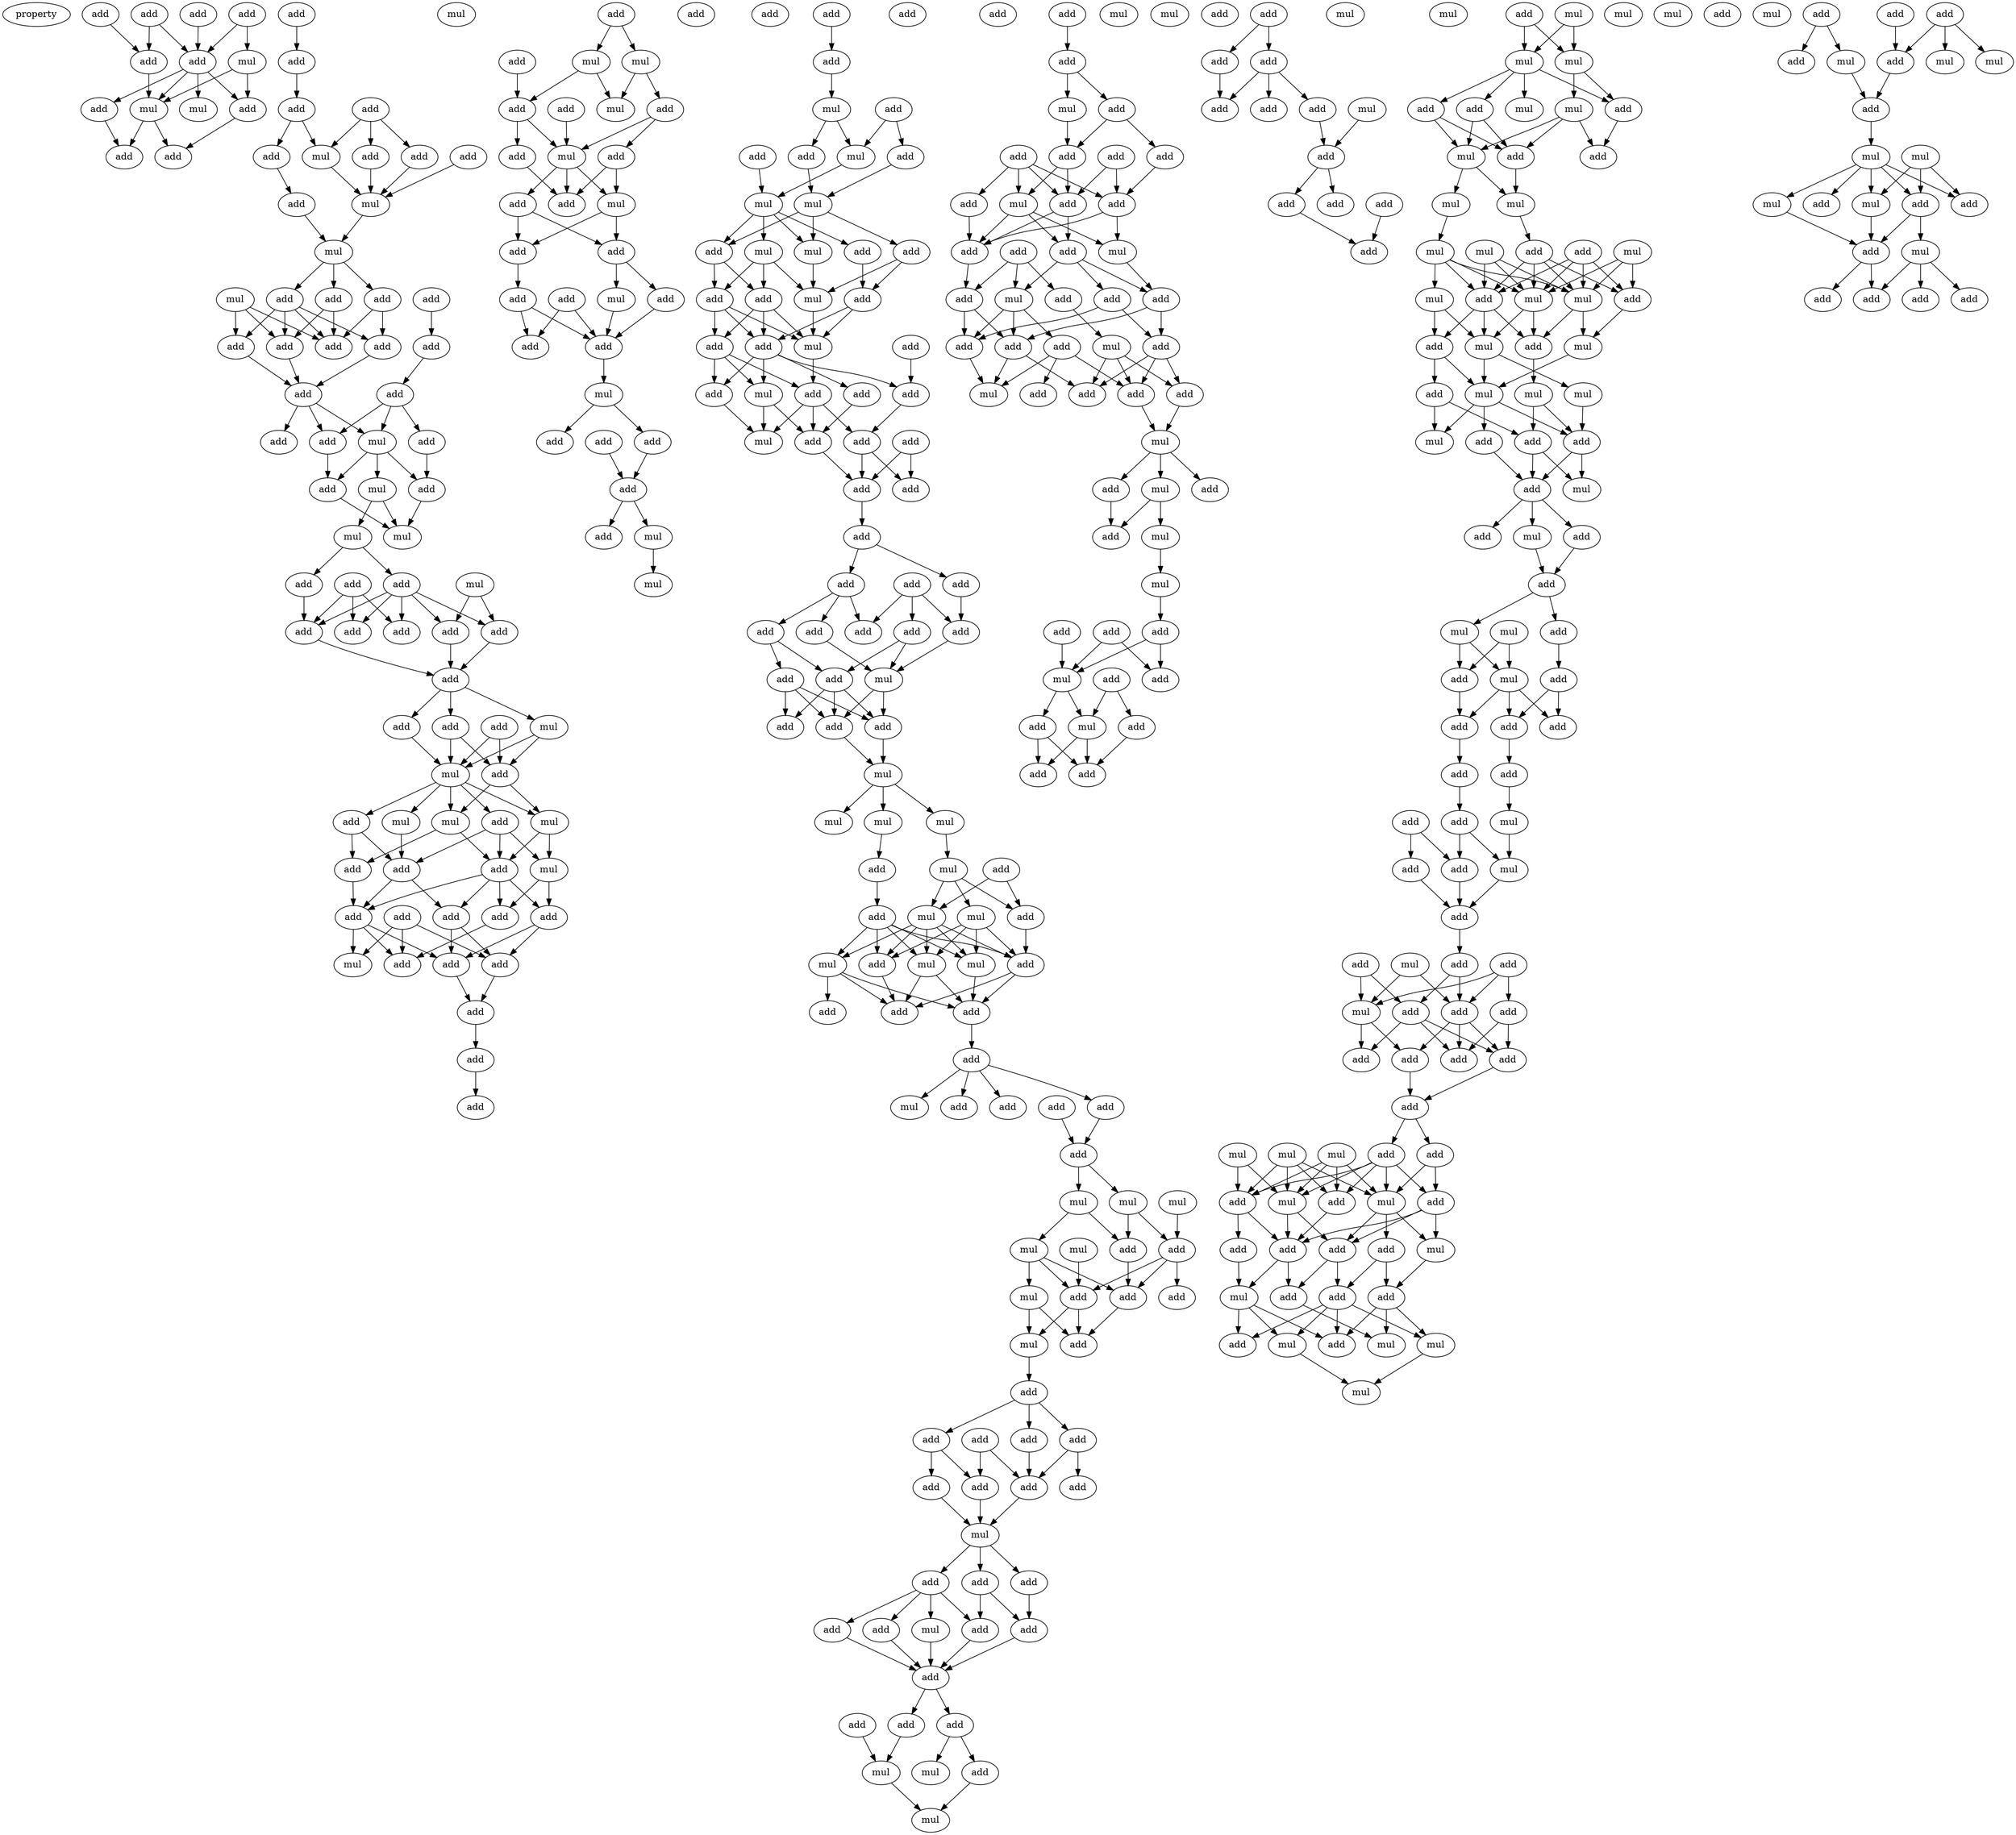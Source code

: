 digraph {
    node [fontcolor=black]
    property [mul=2,lf=1.6]
    0 [ label = add ];
    1 [ label = add ];
    2 [ label = add ];
    3 [ label = add ];
    4 [ label = add ];
    5 [ label = add ];
    6 [ label = mul ];
    7 [ label = mul ];
    8 [ label = mul ];
    9 [ label = add ];
    10 [ label = add ];
    11 [ label = add ];
    12 [ label = add ];
    13 [ label = add ];
    14 [ label = add ];
    15 [ label = mul ];
    16 [ label = add ];
    17 [ label = add ];
    18 [ label = add ];
    19 [ label = add ];
    20 [ label = mul ];
    21 [ label = add ];
    22 [ label = add ];
    23 [ label = add ];
    24 [ label = mul ];
    25 [ label = mul ];
    26 [ label = mul ];
    27 [ label = add ];
    28 [ label = add ];
    29 [ label = add ];
    30 [ label = add ];
    31 [ label = add ];
    32 [ label = add ];
    33 [ label = add ];
    34 [ label = add ];
    35 [ label = add ];
    36 [ label = add ];
    37 [ label = add ];
    38 [ label = add ];
    39 [ label = mul ];
    40 [ label = add ];
    41 [ label = add ];
    42 [ label = mul ];
    43 [ label = add ];
    44 [ label = add ];
    45 [ label = mul ];
    46 [ label = mul ];
    47 [ label = mul ];
    48 [ label = add ];
    49 [ label = add ];
    50 [ label = add ];
    51 [ label = add ];
    52 [ label = add ];
    53 [ label = add ];
    54 [ label = add ];
    55 [ label = add ];
    56 [ label = add ];
    57 [ label = add ];
    58 [ label = add ];
    59 [ label = mul ];
    60 [ label = add ];
    61 [ label = add ];
    62 [ label = mul ];
    63 [ label = mul ];
    64 [ label = mul ];
    65 [ label = add ];
    66 [ label = add ];
    67 [ label = mul ];
    68 [ label = add ];
    69 [ label = add ];
    70 [ label = add ];
    71 [ label = mul ];
    72 [ label = add ];
    73 [ label = add ];
    74 [ label = add ];
    75 [ label = add ];
    76 [ label = add ];
    77 [ label = mul ];
    78 [ label = add ];
    79 [ label = add ];
    80 [ label = add ];
    81 [ label = add ];
    82 [ label = add ];
    83 [ label = add ];
    84 [ label = add ];
    85 [ label = add ];
    86 [ label = mul ];
    87 [ label = mul ];
    88 [ label = mul ];
    89 [ label = add ];
    90 [ label = add ];
    91 [ label = add ];
    92 [ label = add ];
    93 [ label = add ];
    94 [ label = mul ];
    95 [ label = add ];
    96 [ label = add ];
    97 [ label = mul ];
    98 [ label = add ];
    99 [ label = add ];
    100 [ label = mul ];
    101 [ label = add ];
    102 [ label = add ];
    103 [ label = add ];
    104 [ label = add ];
    105 [ label = add ];
    106 [ label = mul ];
    107 [ label = add ];
    108 [ label = add ];
    109 [ label = add ];
    110 [ label = add ];
    111 [ label = add ];
    112 [ label = add ];
    113 [ label = add ];
    114 [ label = mul ];
    115 [ label = mul ];
    116 [ label = add ];
    117 [ label = add ];
    118 [ label = add ];
    119 [ label = mul ];
    120 [ label = add ];
    121 [ label = add ];
    122 [ label = mul ];
    123 [ label = add ];
    124 [ label = add ];
    125 [ label = mul ];
    126 [ label = mul ];
    127 [ label = mul ];
    128 [ label = add ];
    129 [ label = mul ];
    130 [ label = add ];
    131 [ label = add ];
    132 [ label = add ];
    133 [ label = mul ];
    134 [ label = add ];
    135 [ label = add ];
    136 [ label = add ];
    137 [ label = mul ];
    138 [ label = add ];
    139 [ label = add ];
    140 [ label = add ];
    141 [ label = add ];
    142 [ label = add ];
    143 [ label = mul ];
    144 [ label = add ];
    145 [ label = mul ];
    146 [ label = add ];
    147 [ label = add ];
    148 [ label = add ];
    149 [ label = add ];
    150 [ label = add ];
    151 [ label = add ];
    152 [ label = add ];
    153 [ label = add ];
    154 [ label = add ];
    155 [ label = add ];
    156 [ label = add ];
    157 [ label = add ];
    158 [ label = add ];
    159 [ label = add ];
    160 [ label = add ];
    161 [ label = mul ];
    162 [ label = add ];
    163 [ label = add ];
    164 [ label = add ];
    165 [ label = add ];
    166 [ label = mul ];
    167 [ label = mul ];
    168 [ label = mul ];
    169 [ label = mul ];
    170 [ label = mul ];
    171 [ label = add ];
    172 [ label = add ];
    173 [ label = add ];
    174 [ label = mul ];
    175 [ label = mul ];
    176 [ label = add ];
    177 [ label = mul ];
    178 [ label = mul ];
    179 [ label = mul ];
    180 [ label = add ];
    181 [ label = add ];
    182 [ label = add ];
    183 [ label = add ];
    184 [ label = add ];
    185 [ label = add ];
    186 [ label = add ];
    187 [ label = mul ];
    188 [ label = add ];
    189 [ label = add ];
    190 [ label = add ];
    191 [ label = add ];
    192 [ label = mul ];
    193 [ label = mul ];
    194 [ label = mul ];
    195 [ label = mul ];
    196 [ label = add ];
    197 [ label = add ];
    198 [ label = mul ];
    199 [ label = add ];
    200 [ label = add ];
    201 [ label = mul ];
    202 [ label = add ];
    203 [ label = mul ];
    204 [ label = add ];
    205 [ label = add ];
    206 [ label = add ];
    207 [ label = add ];
    208 [ label = add ];
    209 [ label = add ];
    210 [ label = add ];
    211 [ label = add ];
    212 [ label = add ];
    213 [ label = add ];
    214 [ label = add ];
    215 [ label = mul ];
    216 [ label = add ];
    217 [ label = add ];
    218 [ label = add ];
    219 [ label = add ];
    220 [ label = add ];
    221 [ label = mul ];
    222 [ label = add ];
    223 [ label = add ];
    224 [ label = add ];
    225 [ label = add ];
    226 [ label = add ];
    227 [ label = add ];
    228 [ label = add ];
    229 [ label = mul ];
    230 [ label = mul ];
    231 [ label = mul ];
    232 [ label = add ];
    233 [ label = add ];
    234 [ label = mul ];
    235 [ label = mul ];
    236 [ label = add ];
    237 [ label = add ];
    238 [ label = add ];
    239 [ label = add ];
    240 [ label = add ];
    241 [ label = mul ];
    242 [ label = add ];
    243 [ label = mul ];
    244 [ label = add ];
    245 [ label = add ];
    246 [ label = add ];
    247 [ label = mul ];
    248 [ label = add ];
    249 [ label = add ];
    250 [ label = add ];
    251 [ label = mul ];
    252 [ label = add ];
    253 [ label = add ];
    254 [ label = add ];
    255 [ label = add ];
    256 [ label = add ];
    257 [ label = add ];
    258 [ label = add ];
    259 [ label = mul ];
    260 [ label = add ];
    261 [ label = add ];
    262 [ label = mul ];
    263 [ label = add ];
    264 [ label = add ];
    265 [ label = mul ];
    266 [ label = add ];
    267 [ label = add ];
    268 [ label = mul ];
    269 [ label = add ];
    270 [ label = mul ];
    271 [ label = add ];
    272 [ label = mul ];
    273 [ label = add ];
    274 [ label = add ];
    275 [ label = add ];
    276 [ label = mul ];
    277 [ label = add ];
    278 [ label = add ];
    279 [ label = mul ];
    280 [ label = add ];
    281 [ label = add ];
    282 [ label = add ];
    283 [ label = add ];
    284 [ label = add ];
    285 [ label = add ];
    286 [ label = add ];
    287 [ label = mul ];
    288 [ label = add ];
    289 [ label = add ];
    290 [ label = add ];
    291 [ label = add ];
    292 [ label = mul ];
    293 [ label = add ];
    294 [ label = add ];
    295 [ label = mul ];
    296 [ label = add ];
    297 [ label = add ];
    298 [ label = mul ];
    299 [ label = add ];
    300 [ label = mul ];
    301 [ label = mul ];
    302 [ label = mul ];
    303 [ label = add ];
    304 [ label = add ];
    305 [ label = mul ];
    306 [ label = add ];
    307 [ label = mul ];
    308 [ label = add ];
    309 [ label = add ];
    310 [ label = mul ];
    311 [ label = mul ];
    312 [ label = add ];
    313 [ label = mul ];
    314 [ label = mul ];
    315 [ label = mul ];
    316 [ label = add ];
    317 [ label = add ];
    318 [ label = mul ];
    319 [ label = mul ];
    320 [ label = add ];
    321 [ label = mul ];
    322 [ label = mul ];
    323 [ label = add ];
    324 [ label = mul ];
    325 [ label = add ];
    326 [ label = mul ];
    327 [ label = mul ];
    328 [ label = add ];
    329 [ label = mul ];
    330 [ label = add ];
    331 [ label = mul ];
    332 [ label = add ];
    333 [ label = add ];
    334 [ label = mul ];
    335 [ label = mul ];
    336 [ label = add ];
    337 [ label = add ];
    338 [ label = add ];
    339 [ label = mul ];
    340 [ label = mul ];
    341 [ label = add ];
    342 [ label = mul ];
    343 [ label = mul ];
    344 [ label = add ];
    345 [ label = mul ];
    346 [ label = add ];
    347 [ label = add ];
    348 [ label = add ];
    349 [ label = add ];
    350 [ label = add ];
    351 [ label = add ];
    352 [ label = mul ];
    353 [ label = add ];
    354 [ label = add ];
    355 [ label = add ];
    356 [ label = mul ];
    357 [ label = add ];
    358 [ label = add ];
    359 [ label = add ];
    360 [ label = mul ];
    361 [ label = add ];
    362 [ label = mul ];
    363 [ label = add ];
    364 [ label = add ];
    365 [ label = add ];
    366 [ label = add ];
    367 [ label = mul ];
    368 [ label = add ];
    369 [ label = add ];
    370 [ label = add ];
    371 [ label = add ];
    372 [ label = add ];
    373 [ label = add ];
    374 [ label = add ];
    375 [ label = mul ];
    376 [ label = add ];
    377 [ label = mul ];
    378 [ label = add ];
    379 [ label = mul ];
    380 [ label = add ];
    381 [ label = mul ];
    382 [ label = mul ];
    383 [ label = add ];
    384 [ label = add ];
    385 [ label = mul ];
    386 [ label = add ];
    387 [ label = add ];
    388 [ label = add ];
    389 [ label = add ];
    390 [ label = add ];
    391 [ label = add ];
    392 [ label = add ];
    393 [ label = mul ];
    394 [ label = mul ];
    395 [ label = mul ];
    396 [ label = mul ];
    397 [ label = add ];
    398 [ label = add ];
    399 [ label = mul ];
    400 [ label = add ];
    401 [ label = add ];
    402 [ label = add ];
    403 [ label = mul ];
    404 [ label = add ];
    405 [ label = mul ];
    406 [ label = mul ];
    407 [ label = add ];
    408 [ label = add ];
    409 [ label = mul ];
    410 [ label = mul ];
    411 [ label = mul ];
    412 [ label = add ];
    413 [ label = add ];
    414 [ label = mul ];
    415 [ label = add ];
    416 [ label = add ];
    417 [ label = mul ];
    418 [ label = add ];
    419 [ label = add ];
    420 [ label = add ];
    421 [ label = add ];
    0 -> 4 [ name = 0 ];
    1 -> 5 [ name = 1 ];
    2 -> 5 [ name = 2 ];
    2 -> 6 [ name = 3 ];
    3 -> 4 [ name = 4 ];
    3 -> 5 [ name = 5 ];
    4 -> 7 [ name = 6 ];
    5 -> 7 [ name = 7 ];
    5 -> 8 [ name = 8 ];
    5 -> 9 [ name = 9 ];
    5 -> 10 [ name = 10 ];
    6 -> 7 [ name = 11 ];
    6 -> 10 [ name = 12 ];
    7 -> 11 [ name = 13 ];
    7 -> 12 [ name = 14 ];
    9 -> 11 [ name = 15 ];
    10 -> 12 [ name = 16 ];
    13 -> 14 [ name = 17 ];
    14 -> 17 [ name = 18 ];
    16 -> 18 [ name = 19 ];
    16 -> 20 [ name = 20 ];
    16 -> 22 [ name = 21 ];
    17 -> 19 [ name = 22 ];
    17 -> 20 [ name = 23 ];
    18 -> 24 [ name = 24 ];
    19 -> 23 [ name = 25 ];
    20 -> 24 [ name = 26 ];
    21 -> 24 [ name = 27 ];
    22 -> 24 [ name = 28 ];
    23 -> 25 [ name = 29 ];
    24 -> 25 [ name = 30 ];
    25 -> 27 [ name = 31 ];
    25 -> 29 [ name = 32 ];
    25 -> 30 [ name = 33 ];
    26 -> 32 [ name = 34 ];
    26 -> 33 [ name = 35 ];
    26 -> 34 [ name = 36 ];
    27 -> 31 [ name = 37 ];
    27 -> 32 [ name = 38 ];
    27 -> 33 [ name = 39 ];
    27 -> 34 [ name = 40 ];
    28 -> 35 [ name = 41 ];
    29 -> 32 [ name = 42 ];
    29 -> 33 [ name = 43 ];
    30 -> 31 [ name = 44 ];
    30 -> 33 [ name = 45 ];
    31 -> 36 [ name = 46 ];
    32 -> 36 [ name = 47 ];
    34 -> 36 [ name = 48 ];
    35 -> 37 [ name = 49 ];
    36 -> 39 [ name = 50 ];
    36 -> 40 [ name = 51 ];
    36 -> 41 [ name = 52 ];
    37 -> 38 [ name = 53 ];
    37 -> 39 [ name = 54 ];
    37 -> 41 [ name = 55 ];
    38 -> 44 [ name = 56 ];
    39 -> 42 [ name = 57 ];
    39 -> 43 [ name = 58 ];
    39 -> 44 [ name = 59 ];
    41 -> 43 [ name = 60 ];
    42 -> 45 [ name = 61 ];
    42 -> 46 [ name = 62 ];
    43 -> 46 [ name = 63 ];
    44 -> 46 [ name = 64 ];
    45 -> 48 [ name = 65 ];
    45 -> 49 [ name = 66 ];
    47 -> 51 [ name = 67 ];
    47 -> 55 [ name = 68 ];
    48 -> 54 [ name = 69 ];
    49 -> 51 [ name = 70 ];
    49 -> 52 [ name = 71 ];
    49 -> 53 [ name = 72 ];
    49 -> 54 [ name = 73 ];
    49 -> 55 [ name = 74 ];
    50 -> 52 [ name = 75 ];
    50 -> 53 [ name = 76 ];
    50 -> 54 [ name = 77 ];
    51 -> 56 [ name = 78 ];
    54 -> 56 [ name = 79 ];
    55 -> 56 [ name = 80 ];
    56 -> 58 [ name = 81 ];
    56 -> 59 [ name = 82 ];
    56 -> 60 [ name = 83 ];
    57 -> 61 [ name = 84 ];
    57 -> 62 [ name = 85 ];
    58 -> 62 [ name = 86 ];
    59 -> 61 [ name = 87 ];
    59 -> 62 [ name = 88 ];
    60 -> 61 [ name = 89 ];
    60 -> 62 [ name = 90 ];
    61 -> 63 [ name = 91 ];
    61 -> 67 [ name = 92 ];
    62 -> 63 [ name = 93 ];
    62 -> 64 [ name = 94 ];
    62 -> 65 [ name = 95 ];
    62 -> 66 [ name = 96 ];
    62 -> 67 [ name = 97 ];
    63 -> 69 [ name = 98 ];
    63 -> 70 [ name = 99 ];
    64 -> 68 [ name = 100 ];
    65 -> 68 [ name = 101 ];
    65 -> 69 [ name = 102 ];
    66 -> 68 [ name = 103 ];
    66 -> 70 [ name = 104 ];
    66 -> 71 [ name = 105 ];
    67 -> 70 [ name = 106 ];
    67 -> 71 [ name = 107 ];
    68 -> 72 [ name = 108 ];
    68 -> 76 [ name = 109 ];
    69 -> 76 [ name = 110 ];
    70 -> 72 [ name = 111 ];
    70 -> 73 [ name = 112 ];
    70 -> 75 [ name = 113 ];
    70 -> 76 [ name = 114 ];
    71 -> 73 [ name = 115 ];
    71 -> 75 [ name = 116 ];
    72 -> 78 [ name = 117 ];
    72 -> 80 [ name = 118 ];
    73 -> 79 [ name = 119 ];
    74 -> 77 [ name = 120 ];
    74 -> 78 [ name = 121 ];
    74 -> 79 [ name = 122 ];
    75 -> 78 [ name = 123 ];
    75 -> 80 [ name = 124 ];
    76 -> 77 [ name = 125 ];
    76 -> 79 [ name = 126 ];
    76 -> 80 [ name = 127 ];
    78 -> 81 [ name = 128 ];
    80 -> 81 [ name = 129 ];
    81 -> 82 [ name = 130 ];
    82 -> 83 [ name = 131 ];
    84 -> 86 [ name = 132 ];
    84 -> 87 [ name = 133 ];
    85 -> 89 [ name = 134 ];
    86 -> 88 [ name = 135 ];
    86 -> 90 [ name = 136 ];
    87 -> 88 [ name = 137 ];
    87 -> 89 [ name = 138 ];
    89 -> 93 [ name = 139 ];
    89 -> 94 [ name = 140 ];
    90 -> 92 [ name = 141 ];
    90 -> 94 [ name = 142 ];
    91 -> 94 [ name = 143 ];
    92 -> 95 [ name = 144 ];
    92 -> 97 [ name = 145 ];
    93 -> 95 [ name = 146 ];
    94 -> 95 [ name = 147 ];
    94 -> 96 [ name = 148 ];
    94 -> 97 [ name = 149 ];
    96 -> 98 [ name = 150 ];
    96 -> 99 [ name = 151 ];
    97 -> 98 [ name = 152 ];
    97 -> 99 [ name = 153 ];
    98 -> 101 [ name = 154 ];
    99 -> 100 [ name = 155 ];
    99 -> 103 [ name = 156 ];
    100 -> 105 [ name = 157 ];
    101 -> 104 [ name = 158 ];
    101 -> 105 [ name = 159 ];
    102 -> 104 [ name = 160 ];
    102 -> 105 [ name = 161 ];
    103 -> 105 [ name = 162 ];
    105 -> 106 [ name = 163 ];
    106 -> 109 [ name = 164 ];
    106 -> 110 [ name = 165 ];
    107 -> 111 [ name = 166 ];
    110 -> 111 [ name = 167 ];
    111 -> 113 [ name = 168 ];
    111 -> 114 [ name = 169 ];
    114 -> 115 [ name = 170 ];
    116 -> 118 [ name = 171 ];
    118 -> 119 [ name = 172 ];
    119 -> 122 [ name = 173 ];
    119 -> 124 [ name = 174 ];
    120 -> 121 [ name = 175 ];
    120 -> 122 [ name = 176 ];
    121 -> 126 [ name = 177 ];
    122 -> 125 [ name = 178 ];
    123 -> 125 [ name = 179 ];
    124 -> 126 [ name = 180 ];
    125 -> 127 [ name = 181 ];
    125 -> 129 [ name = 182 ];
    125 -> 130 [ name = 183 ];
    125 -> 131 [ name = 184 ];
    126 -> 127 [ name = 185 ];
    126 -> 128 [ name = 186 ];
    126 -> 130 [ name = 187 ];
    127 -> 133 [ name = 188 ];
    128 -> 133 [ name = 189 ];
    128 -> 134 [ name = 190 ];
    129 -> 132 [ name = 191 ];
    129 -> 133 [ name = 192 ];
    129 -> 135 [ name = 193 ];
    130 -> 132 [ name = 194 ];
    130 -> 135 [ name = 195 ];
    131 -> 134 [ name = 196 ];
    132 -> 136 [ name = 197 ];
    132 -> 137 [ name = 198 ];
    132 -> 139 [ name = 199 ];
    133 -> 137 [ name = 200 ];
    134 -> 136 [ name = 201 ];
    134 -> 137 [ name = 202 ];
    135 -> 136 [ name = 203 ];
    135 -> 137 [ name = 204 ];
    135 -> 139 [ name = 205 ];
    136 -> 140 [ name = 206 ];
    136 -> 141 [ name = 207 ];
    136 -> 143 [ name = 208 ];
    136 -> 144 [ name = 209 ];
    137 -> 142 [ name = 210 ];
    138 -> 140 [ name = 211 ];
    139 -> 141 [ name = 212 ];
    139 -> 142 [ name = 213 ];
    139 -> 143 [ name = 214 ];
    140 -> 148 [ name = 215 ];
    141 -> 145 [ name = 216 ];
    142 -> 145 [ name = 217 ];
    142 -> 147 [ name = 218 ];
    142 -> 148 [ name = 219 ];
    143 -> 145 [ name = 220 ];
    143 -> 147 [ name = 221 ];
    144 -> 147 [ name = 222 ];
    146 -> 149 [ name = 223 ];
    146 -> 150 [ name = 224 ];
    147 -> 150 [ name = 225 ];
    148 -> 149 [ name = 226 ];
    148 -> 150 [ name = 227 ];
    150 -> 151 [ name = 228 ];
    151 -> 152 [ name = 229 ];
    151 -> 153 [ name = 230 ];
    152 -> 157 [ name = 231 ];
    153 -> 156 [ name = 232 ];
    153 -> 158 [ name = 233 ];
    153 -> 159 [ name = 234 ];
    154 -> 155 [ name = 235 ];
    154 -> 157 [ name = 236 ];
    154 -> 159 [ name = 237 ];
    155 -> 161 [ name = 238 ];
    155 -> 162 [ name = 239 ];
    156 -> 161 [ name = 240 ];
    157 -> 161 [ name = 241 ];
    158 -> 160 [ name = 242 ];
    158 -> 162 [ name = 243 ];
    160 -> 163 [ name = 244 ];
    160 -> 164 [ name = 245 ];
    160 -> 165 [ name = 246 ];
    161 -> 164 [ name = 247 ];
    161 -> 165 [ name = 248 ];
    162 -> 163 [ name = 249 ];
    162 -> 164 [ name = 250 ];
    162 -> 165 [ name = 251 ];
    164 -> 166 [ name = 252 ];
    165 -> 166 [ name = 253 ];
    166 -> 167 [ name = 254 ];
    166 -> 168 [ name = 255 ];
    166 -> 169 [ name = 256 ];
    168 -> 172 [ name = 257 ];
    169 -> 170 [ name = 258 ];
    170 -> 174 [ name = 259 ];
    170 -> 175 [ name = 260 ];
    170 -> 176 [ name = 261 ];
    171 -> 174 [ name = 262 ];
    171 -> 176 [ name = 263 ];
    172 -> 173 [ name = 264 ];
    173 -> 177 [ name = 265 ];
    173 -> 178 [ name = 266 ];
    173 -> 179 [ name = 267 ];
    173 -> 180 [ name = 268 ];
    173 -> 181 [ name = 269 ];
    174 -> 177 [ name = 270 ];
    174 -> 178 [ name = 271 ];
    174 -> 179 [ name = 272 ];
    174 -> 180 [ name = 273 ];
    174 -> 181 [ name = 274 ];
    175 -> 177 [ name = 275 ];
    175 -> 178 [ name = 276 ];
    175 -> 180 [ name = 277 ];
    175 -> 181 [ name = 278 ];
    176 -> 181 [ name = 279 ];
    177 -> 183 [ name = 280 ];
    177 -> 184 [ name = 281 ];
    178 -> 183 [ name = 282 ];
    179 -> 182 [ name = 283 ];
    179 -> 183 [ name = 284 ];
    179 -> 184 [ name = 285 ];
    180 -> 184 [ name = 286 ];
    181 -> 183 [ name = 287 ];
    181 -> 184 [ name = 288 ];
    183 -> 185 [ name = 289 ];
    185 -> 186 [ name = 290 ];
    185 -> 187 [ name = 291 ];
    185 -> 189 [ name = 292 ];
    185 -> 190 [ name = 293 ];
    186 -> 191 [ name = 294 ];
    188 -> 191 [ name = 295 ];
    191 -> 192 [ name = 296 ];
    191 -> 194 [ name = 297 ];
    192 -> 196 [ name = 298 ];
    192 -> 197 [ name = 299 ];
    193 -> 196 [ name = 300 ];
    194 -> 197 [ name = 301 ];
    194 -> 198 [ name = 302 ];
    195 -> 200 [ name = 303 ];
    196 -> 199 [ name = 304 ];
    196 -> 200 [ name = 305 ];
    196 -> 202 [ name = 306 ];
    197 -> 202 [ name = 307 ];
    198 -> 200 [ name = 308 ];
    198 -> 201 [ name = 309 ];
    198 -> 202 [ name = 310 ];
    200 -> 203 [ name = 311 ];
    200 -> 204 [ name = 312 ];
    201 -> 203 [ name = 313 ];
    201 -> 204 [ name = 314 ];
    202 -> 204 [ name = 315 ];
    203 -> 206 [ name = 316 ];
    206 -> 208 [ name = 317 ];
    206 -> 209 [ name = 318 ];
    206 -> 210 [ name = 319 ];
    207 -> 211 [ name = 320 ];
    207 -> 214 [ name = 321 ];
    208 -> 213 [ name = 322 ];
    208 -> 214 [ name = 323 ];
    209 -> 214 [ name = 324 ];
    210 -> 211 [ name = 325 ];
    210 -> 212 [ name = 326 ];
    211 -> 215 [ name = 327 ];
    212 -> 215 [ name = 328 ];
    214 -> 215 [ name = 329 ];
    215 -> 216 [ name = 330 ];
    215 -> 217 [ name = 331 ];
    215 -> 218 [ name = 332 ];
    216 -> 220 [ name = 333 ];
    216 -> 221 [ name = 334 ];
    216 -> 222 [ name = 335 ];
    216 -> 223 [ name = 336 ];
    217 -> 219 [ name = 337 ];
    217 -> 222 [ name = 338 ];
    218 -> 219 [ name = 339 ];
    219 -> 224 [ name = 340 ];
    220 -> 224 [ name = 341 ];
    221 -> 224 [ name = 342 ];
    222 -> 224 [ name = 343 ];
    223 -> 224 [ name = 344 ];
    224 -> 226 [ name = 345 ];
    224 -> 227 [ name = 346 ];
    225 -> 229 [ name = 347 ];
    226 -> 229 [ name = 348 ];
    227 -> 228 [ name = 349 ];
    227 -> 230 [ name = 350 ];
    228 -> 231 [ name = 351 ];
    229 -> 231 [ name = 352 ];
    232 -> 233 [ name = 353 ];
    233 -> 235 [ name = 354 ];
    233 -> 236 [ name = 355 ];
    235 -> 238 [ name = 356 ];
    236 -> 238 [ name = 357 ];
    236 -> 240 [ name = 358 ];
    237 -> 242 [ name = 359 ];
    237 -> 244 [ name = 360 ];
    238 -> 243 [ name = 361 ];
    238 -> 244 [ name = 362 ];
    239 -> 242 [ name = 363 ];
    239 -> 243 [ name = 364 ];
    239 -> 244 [ name = 365 ];
    239 -> 245 [ name = 366 ];
    240 -> 242 [ name = 367 ];
    242 -> 247 [ name = 368 ];
    242 -> 249 [ name = 369 ];
    243 -> 246 [ name = 370 ];
    243 -> 247 [ name = 371 ];
    243 -> 249 [ name = 372 ];
    244 -> 246 [ name = 373 ];
    244 -> 249 [ name = 374 ];
    245 -> 249 [ name = 375 ];
    246 -> 251 [ name = 376 ];
    246 -> 252 [ name = 377 ];
    246 -> 253 [ name = 378 ];
    247 -> 252 [ name = 379 ];
    248 -> 250 [ name = 380 ];
    248 -> 251 [ name = 381 ];
    248 -> 254 [ name = 382 ];
    249 -> 250 [ name = 383 ];
    250 -> 255 [ name = 384 ];
    250 -> 257 [ name = 385 ];
    251 -> 255 [ name = 386 ];
    251 -> 256 [ name = 387 ];
    251 -> 257 [ name = 388 ];
    252 -> 255 [ name = 389 ];
    252 -> 258 [ name = 390 ];
    253 -> 257 [ name = 391 ];
    253 -> 258 [ name = 392 ];
    254 -> 259 [ name = 393 ];
    255 -> 262 [ name = 394 ];
    255 -> 263 [ name = 395 ];
    256 -> 261 [ name = 396 ];
    256 -> 262 [ name = 397 ];
    256 -> 264 [ name = 398 ];
    257 -> 262 [ name = 399 ];
    258 -> 260 [ name = 400 ];
    258 -> 261 [ name = 401 ];
    258 -> 263 [ name = 402 ];
    259 -> 260 [ name = 403 ];
    259 -> 261 [ name = 404 ];
    259 -> 263 [ name = 405 ];
    260 -> 265 [ name = 406 ];
    261 -> 265 [ name = 407 ];
    265 -> 266 [ name = 408 ];
    265 -> 268 [ name = 409 ];
    265 -> 269 [ name = 410 ];
    266 -> 271 [ name = 411 ];
    268 -> 270 [ name = 412 ];
    268 -> 271 [ name = 413 ];
    270 -> 272 [ name = 414 ];
    272 -> 275 [ name = 415 ];
    273 -> 276 [ name = 416 ];
    273 -> 278 [ name = 417 ];
    274 -> 276 [ name = 418 ];
    275 -> 276 [ name = 419 ];
    275 -> 278 [ name = 420 ];
    276 -> 279 [ name = 421 ];
    276 -> 280 [ name = 422 ];
    277 -> 279 [ name = 423 ];
    277 -> 281 [ name = 424 ];
    279 -> 282 [ name = 425 ];
    279 -> 283 [ name = 426 ];
    280 -> 282 [ name = 427 ];
    280 -> 283 [ name = 428 ];
    281 -> 283 [ name = 429 ];
    284 -> 285 [ name = 430 ];
    284 -> 286 [ name = 431 ];
    285 -> 289 [ name = 432 ];
    286 -> 288 [ name = 433 ];
    286 -> 289 [ name = 434 ];
    286 -> 290 [ name = 435 ];
    287 -> 291 [ name = 436 ];
    290 -> 291 [ name = 437 ];
    291 -> 293 [ name = 438 ];
    291 -> 296 [ name = 439 ];
    293 -> 297 [ name = 440 ];
    294 -> 297 [ name = 441 ];
    298 -> 300 [ name = 442 ];
    298 -> 301 [ name = 443 ];
    299 -> 300 [ name = 444 ];
    299 -> 301 [ name = 445 ];
    300 -> 303 [ name = 446 ];
    300 -> 304 [ name = 447 ];
    300 -> 305 [ name = 448 ];
    300 -> 306 [ name = 449 ];
    301 -> 302 [ name = 450 ];
    301 -> 306 [ name = 451 ];
    302 -> 307 [ name = 452 ];
    302 -> 308 [ name = 453 ];
    302 -> 309 [ name = 454 ];
    303 -> 307 [ name = 455 ];
    303 -> 309 [ name = 456 ];
    304 -> 307 [ name = 457 ];
    304 -> 309 [ name = 458 ];
    306 -> 308 [ name = 459 ];
    307 -> 310 [ name = 460 ];
    307 -> 311 [ name = 461 ];
    309 -> 310 [ name = 462 ];
    310 -> 312 [ name = 463 ];
    311 -> 315 [ name = 464 ];
    312 -> 317 [ name = 465 ];
    312 -> 318 [ name = 466 ];
    312 -> 319 [ name = 467 ];
    312 -> 320 [ name = 468 ];
    313 -> 318 [ name = 469 ];
    313 -> 319 [ name = 470 ];
    313 -> 320 [ name = 471 ];
    314 -> 317 [ name = 472 ];
    314 -> 318 [ name = 473 ];
    314 -> 319 [ name = 474 ];
    315 -> 317 [ name = 475 ];
    315 -> 318 [ name = 476 ];
    315 -> 319 [ name = 477 ];
    315 -> 321 [ name = 478 ];
    316 -> 317 [ name = 479 ];
    316 -> 318 [ name = 480 ];
    316 -> 319 [ name = 481 ];
    316 -> 320 [ name = 482 ];
    317 -> 323 [ name = 483 ];
    317 -> 324 [ name = 484 ];
    317 -> 325 [ name = 485 ];
    318 -> 322 [ name = 486 ];
    318 -> 323 [ name = 487 ];
    319 -> 323 [ name = 488 ];
    319 -> 324 [ name = 489 ];
    320 -> 322 [ name = 490 ];
    321 -> 324 [ name = 491 ];
    321 -> 325 [ name = 492 ];
    322 -> 326 [ name = 493 ];
    323 -> 327 [ name = 494 ];
    324 -> 326 [ name = 495 ];
    324 -> 329 [ name = 496 ];
    325 -> 326 [ name = 497 ];
    325 -> 328 [ name = 498 ];
    326 -> 330 [ name = 499 ];
    326 -> 331 [ name = 500 ];
    326 -> 332 [ name = 501 ];
    327 -> 330 [ name = 502 ];
    327 -> 333 [ name = 503 ];
    328 -> 331 [ name = 504 ];
    328 -> 333 [ name = 505 ];
    329 -> 330 [ name = 506 ];
    330 -> 335 [ name = 507 ];
    330 -> 336 [ name = 508 ];
    332 -> 336 [ name = 509 ];
    333 -> 335 [ name = 510 ];
    333 -> 336 [ name = 511 ];
    336 -> 337 [ name = 512 ];
    336 -> 338 [ name = 513 ];
    336 -> 340 [ name = 514 ];
    338 -> 341 [ name = 515 ];
    340 -> 341 [ name = 516 ];
    341 -> 342 [ name = 517 ];
    341 -> 344 [ name = 518 ];
    342 -> 345 [ name = 519 ];
    342 -> 346 [ name = 520 ];
    343 -> 345 [ name = 521 ];
    343 -> 346 [ name = 522 ];
    344 -> 347 [ name = 523 ];
    345 -> 348 [ name = 524 ];
    345 -> 349 [ name = 525 ];
    345 -> 350 [ name = 526 ];
    346 -> 348 [ name = 527 ];
    347 -> 349 [ name = 528 ];
    347 -> 350 [ name = 529 ];
    348 -> 354 [ name = 530 ];
    349 -> 353 [ name = 531 ];
    353 -> 356 [ name = 532 ];
    354 -> 355 [ name = 533 ];
    355 -> 358 [ name = 534 ];
    355 -> 360 [ name = 535 ];
    356 -> 360 [ name = 536 ];
    357 -> 358 [ name = 537 ];
    357 -> 359 [ name = 538 ];
    358 -> 361 [ name = 539 ];
    359 -> 361 [ name = 540 ];
    360 -> 361 [ name = 541 ];
    361 -> 363 [ name = 542 ];
    362 -> 367 [ name = 543 ];
    362 -> 368 [ name = 544 ];
    363 -> 366 [ name = 545 ];
    363 -> 368 [ name = 546 ];
    364 -> 367 [ name = 547 ];
    364 -> 368 [ name = 548 ];
    364 -> 369 [ name = 549 ];
    365 -> 366 [ name = 550 ];
    365 -> 367 [ name = 551 ];
    366 -> 371 [ name = 552 ];
    366 -> 372 [ name = 553 ];
    366 -> 373 [ name = 554 ];
    367 -> 370 [ name = 555 ];
    367 -> 371 [ name = 556 ];
    368 -> 370 [ name = 557 ];
    368 -> 372 [ name = 558 ];
    368 -> 373 [ name = 559 ];
    369 -> 372 [ name = 560 ];
    369 -> 373 [ name = 561 ];
    370 -> 374 [ name = 562 ];
    373 -> 374 [ name = 563 ];
    374 -> 376 [ name = 564 ];
    374 -> 378 [ name = 565 ];
    375 -> 381 [ name = 566 ];
    375 -> 382 [ name = 567 ];
    375 -> 383 [ name = 568 ];
    375 -> 384 [ name = 569 ];
    376 -> 380 [ name = 570 ];
    376 -> 381 [ name = 571 ];
    376 -> 382 [ name = 572 ];
    376 -> 383 [ name = 573 ];
    376 -> 384 [ name = 574 ];
    377 -> 381 [ name = 575 ];
    377 -> 383 [ name = 576 ];
    378 -> 380 [ name = 577 ];
    378 -> 382 [ name = 578 ];
    379 -> 381 [ name = 579 ];
    379 -> 382 [ name = 580 ];
    379 -> 383 [ name = 581 ];
    379 -> 384 [ name = 582 ];
    380 -> 385 [ name = 583 ];
    380 -> 387 [ name = 584 ];
    380 -> 388 [ name = 585 ];
    381 -> 387 [ name = 586 ];
    381 -> 388 [ name = 587 ];
    382 -> 385 [ name = 588 ];
    382 -> 386 [ name = 589 ];
    382 -> 388 [ name = 590 ];
    383 -> 387 [ name = 591 ];
    383 -> 389 [ name = 592 ];
    384 -> 387 [ name = 593 ];
    385 -> 390 [ name = 594 ];
    386 -> 390 [ name = 595 ];
    386 -> 391 [ name = 596 ];
    387 -> 392 [ name = 597 ];
    387 -> 393 [ name = 598 ];
    388 -> 391 [ name = 599 ];
    388 -> 392 [ name = 600 ];
    389 -> 393 [ name = 601 ];
    390 -> 395 [ name = 602 ];
    390 -> 396 [ name = 603 ];
    390 -> 398 [ name = 604 ];
    391 -> 394 [ name = 605 ];
    391 -> 395 [ name = 606 ];
    391 -> 397 [ name = 607 ];
    391 -> 398 [ name = 608 ];
    392 -> 396 [ name = 609 ];
    393 -> 394 [ name = 610 ];
    393 -> 397 [ name = 611 ];
    393 -> 398 [ name = 612 ];
    394 -> 399 [ name = 613 ];
    395 -> 399 [ name = 614 ];
    400 -> 407 [ name = 615 ];
    401 -> 403 [ name = 616 ];
    401 -> 406 [ name = 617 ];
    401 -> 407 [ name = 618 ];
    402 -> 404 [ name = 619 ];
    402 -> 405 [ name = 620 ];
    405 -> 408 [ name = 621 ];
    407 -> 408 [ name = 622 ];
    408 -> 409 [ name = 623 ];
    409 -> 411 [ name = 624 ];
    409 -> 412 [ name = 625 ];
    409 -> 413 [ name = 626 ];
    409 -> 414 [ name = 627 ];
    409 -> 415 [ name = 628 ];
    410 -> 412 [ name = 629 ];
    410 -> 414 [ name = 630 ];
    410 -> 415 [ name = 631 ];
    411 -> 416 [ name = 632 ];
    412 -> 416 [ name = 633 ];
    412 -> 417 [ name = 634 ];
    414 -> 416 [ name = 635 ];
    416 -> 418 [ name = 636 ];
    416 -> 421 [ name = 637 ];
    417 -> 418 [ name = 638 ];
    417 -> 419 [ name = 639 ];
    417 -> 420 [ name = 640 ];
}
